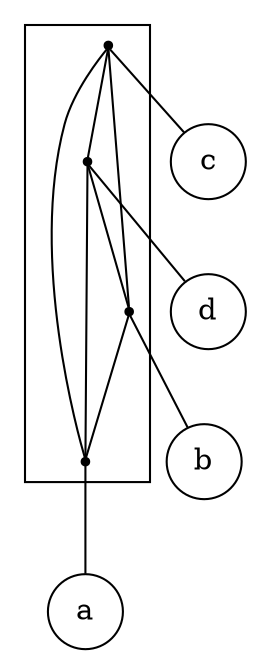 strict digraph "plain_2-structure" {
compound=true;
fontname=Verdana;
fontsize=12;
newrank=true;
node [shape=circle];
c;
d;
b;
a;
subgraph cluster_cbad {
node [shape=point];
s_c -> s_d  [color=black, arrowhead=none];
s_c -> s_b  [color=black, arrowhead=none];
s_c -> s_a  [color=black, arrowhead=none];
s_d -> s_b  [color=black, arrowhead=none];
s_d -> s_a  [color=black, arrowhead=none];
s_b -> s_a  [color=black, arrowhead=none];
}

s_c -> c  [arrowhead=none];
s_d -> d  [arrowhead=none];
s_b -> b  [arrowhead=none];
s_a -> a  [arrowhead=none];
}
